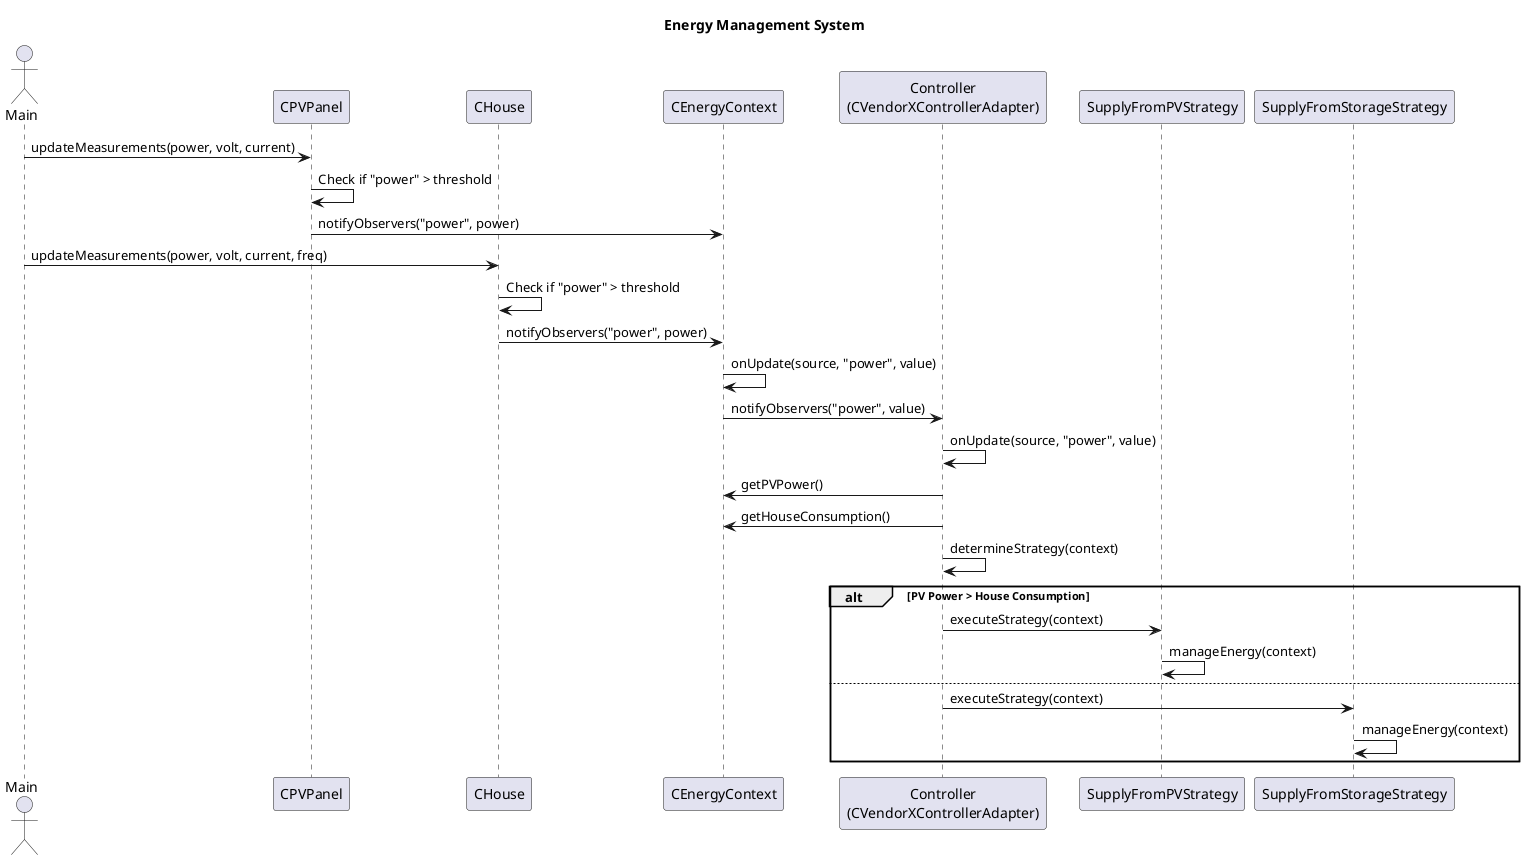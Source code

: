 @startuml Sequence Diagram
title Energy Management System

actor Main

participant "CPVPanel" as CPV
participant "CHouse" as House
participant "CEnergyContext" as EnergyContext
participant "Controller\n(CVendorXControllerAdapter)" as Controller
participant "SupplyFromPVStrategy" as PVStrategy
participant "SupplyFromStorageStrategy" as StorageStrategy

Main -> CPV: updateMeasurements(power, volt, current)
CPV -> CPV: Check if "power" > threshold
CPV -> EnergyContext: notifyObservers("power", power)

Main -> House: updateMeasurements(power, volt, current, freq)
House -> House: Check if "power" > threshold
House -> EnergyContext: notifyObservers("power", power)

EnergyContext -> EnergyContext: onUpdate(source, "power", value)
EnergyContext -> Controller: notifyObservers("power", value)

Controller -> Controller: onUpdate(source, "power", value)
Controller -> EnergyContext: getPVPower()
Controller -> EnergyContext: getHouseConsumption()
Controller -> Controller: determineStrategy(context)
alt PV Power > House Consumption
    Controller -> PVStrategy: executeStrategy(context)
    PVStrategy -> PVStrategy: manageEnergy(context)
else
    Controller -> StorageStrategy: executeStrategy(context)
    StorageStrategy -> StorageStrategy: manageEnergy(context)
end

@enduml
